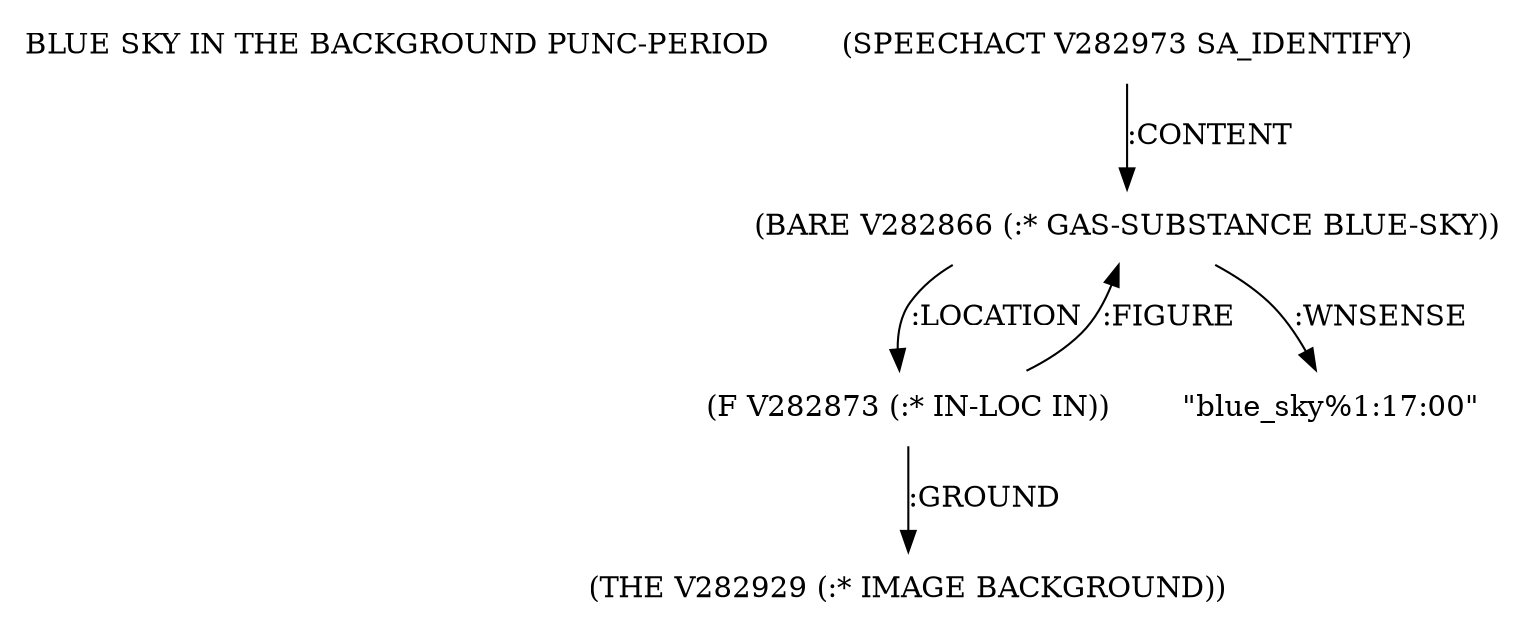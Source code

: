 digraph Terms {
  node [shape=none]
  "BLUE SKY IN THE BACKGROUND PUNC-PERIOD"
  "V282973" [label="(SPEECHACT V282973 SA_IDENTIFY)"]
  "V282973" -> "V282866" [label=":CONTENT"]
  "V282866" [label="(BARE V282866 (:* GAS-SUBSTANCE BLUE-SKY))"]
  "V282866" -> "V282873" [label=":LOCATION"]
  "V282866" -> "NT283300" [label=":WNSENSE"]
  "NT283300" [label="\"blue_sky%1:17:00\""]
  "V282873" [label="(F V282873 (:* IN-LOC IN))"]
  "V282873" -> "V282929" [label=":GROUND"]
  "V282873" -> "V282866" [label=":FIGURE"]
  "V282929" [label="(THE V282929 (:* IMAGE BACKGROUND))"]
}
